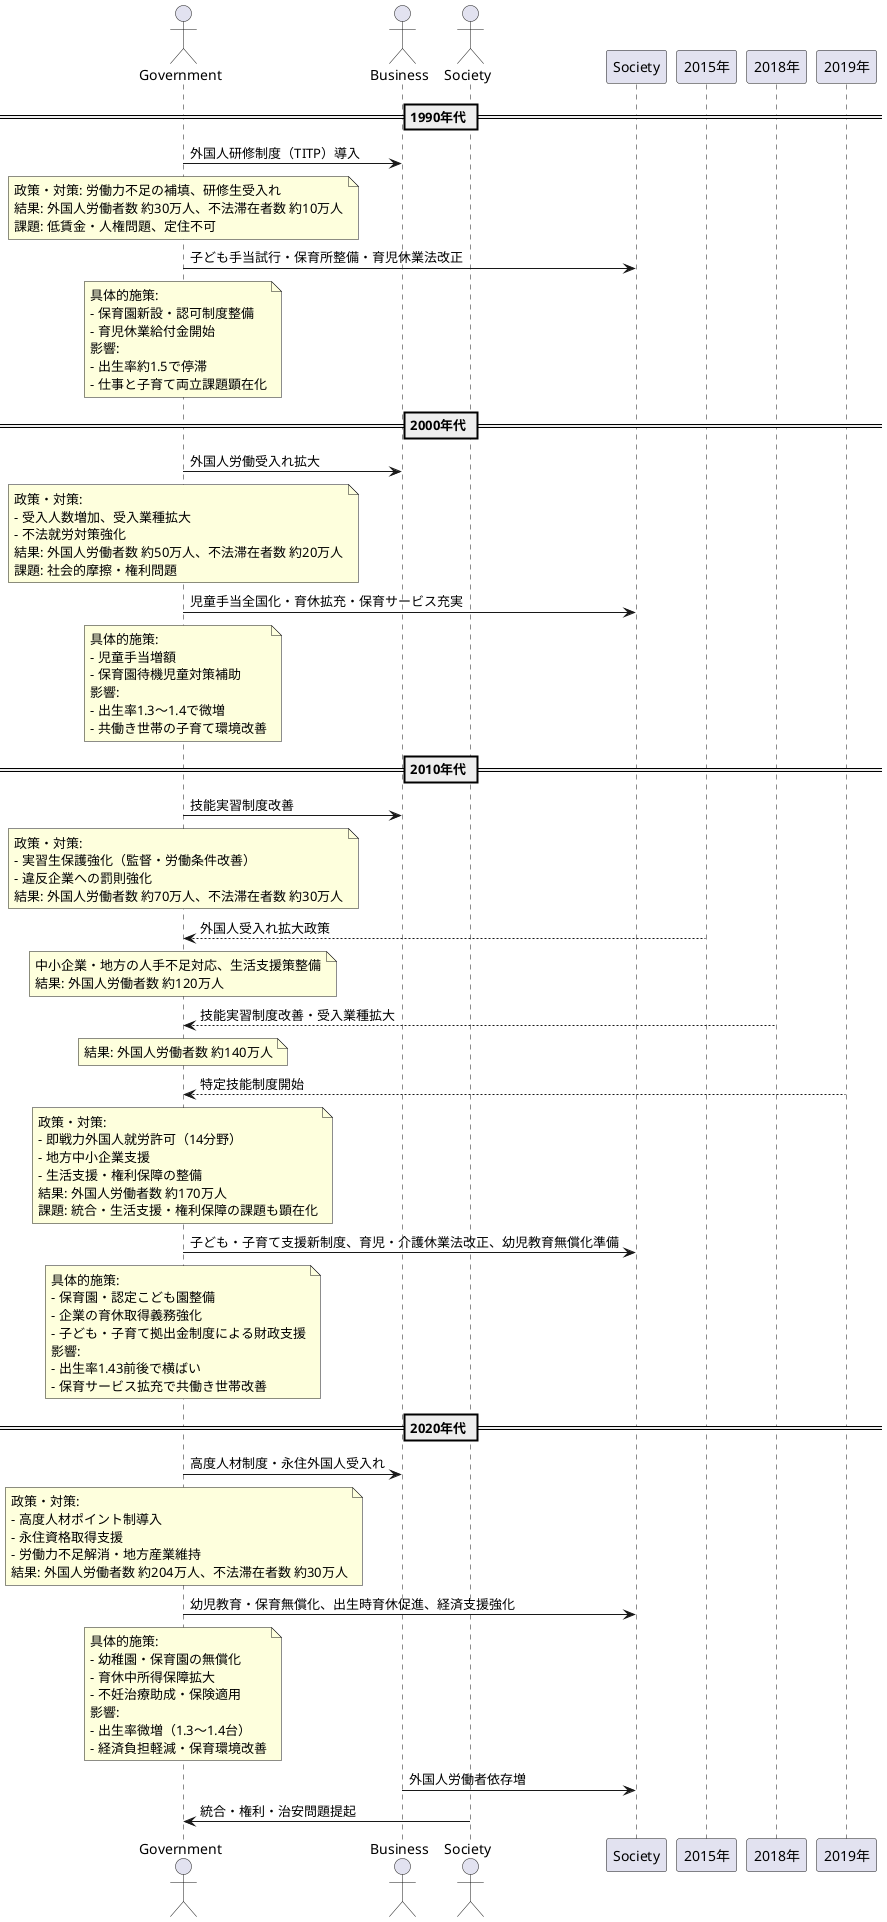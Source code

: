 @startuml
actor Government as 政府
actor Business as 企業
actor Society as 社会

== 1990年代 ==
政府 -> 企業 : 外国人研修制度（TITP）導入
note over 政府
政策・対策: 労働力不足の補填、研修生受入れ
結果: 外国人労働者数 約30万人、不法滞在者数 約10万人
課題: 低賃金・人権問題、定住不可
end note

政府 -> Society : 子ども手当試行・保育所整備・育児休業法改正
note over 政府
具体的施策:
- 保育園新設・認可制度整備
- 育児休業給付金開始
影響:
- 出生率約1.5で停滞
- 仕事と子育て両立課題顕在化
end note

== 2000年代 ==
政府 -> 企業 : 外国人労働受入れ拡大
note over 政府
政策・対策:
- 受入人数増加、受入業種拡大
- 不法就労対策強化
結果: 外国人労働者数 約50万人、不法滞在者数 約20万人
課題: 社会的摩擦・権利問題
end note

政府 -> Society : 児童手当全国化・育休拡充・保育サービス充実
note over 政府
具体的施策:
- 児童手当増額
- 保育園待機児童対策補助
影響:
- 出生率1.3〜1.4で微増
- 共働き世帯の子育て環境改善
end note

== 2010年代 ==
政府 -> 企業 : 技能実習制度改善
note over 政府
政策・対策:
- 実習生保護強化（監督・労働条件改善）
- 違反企業への罰則強化
結果: 外国人労働者数 約70万人、不法滞在者数 約30万人
end note

2015年 --> 政府 : 外国人受入れ拡大政策
note over 政府
中小企業・地方の人手不足対応、生活支援策整備
結果: 外国人労働者数 約120万人
end note

2018年 --> 政府 : 技能実習制度改善・受入業種拡大
note over 政府
結果: 外国人労働者数 約140万人
end note

2019年 --> 政府 : 特定技能制度開始
note over 政府
政策・対策:
- 即戦力外国人就労許可（14分野）
- 地方中小企業支援
- 生活支援・権利保障の整備
結果: 外国人労働者数 約170万人
課題: 統合・生活支援・権利保障の課題も顕在化
end note

政府 -> Society : 子ども・子育て支援新制度、育児・介護休業法改正、幼児教育無償化準備
note over 政府
具体的施策:
- 保育園・認定こども園整備
- 企業の育休取得義務強化
- 子ども・子育て拠出金制度による財政支援
影響:
- 出生率1.43前後で横ばい
- 保育サービス拡充で共働き世帯改善
end note

== 2020年代 ==
政府 -> 企業 : 高度人材制度・永住外国人受入れ
note over 政府
政策・対策:
- 高度人材ポイント制導入
- 永住資格取得支援
- 労働力不足解消・地方産業維持
結果: 外国人労働者数 約204万人、不法滞在者数 約30万人
end note

政府 -> Society : 幼児教育・保育無償化、出生時育休促進、経済支援強化
note over 政府
具体的施策:
- 幼稚園・保育園の無償化
- 育休中所得保障拡大
- 不妊治療助成・保険適用
影響:
- 出生率微増（1.3〜1.4台）
- 経済負担軽減・保育環境改善
end note

企業 -> Society : 外国人労働者依存増
社会 -> 政府 : 統合・権利・治安問題提起

@enduml
